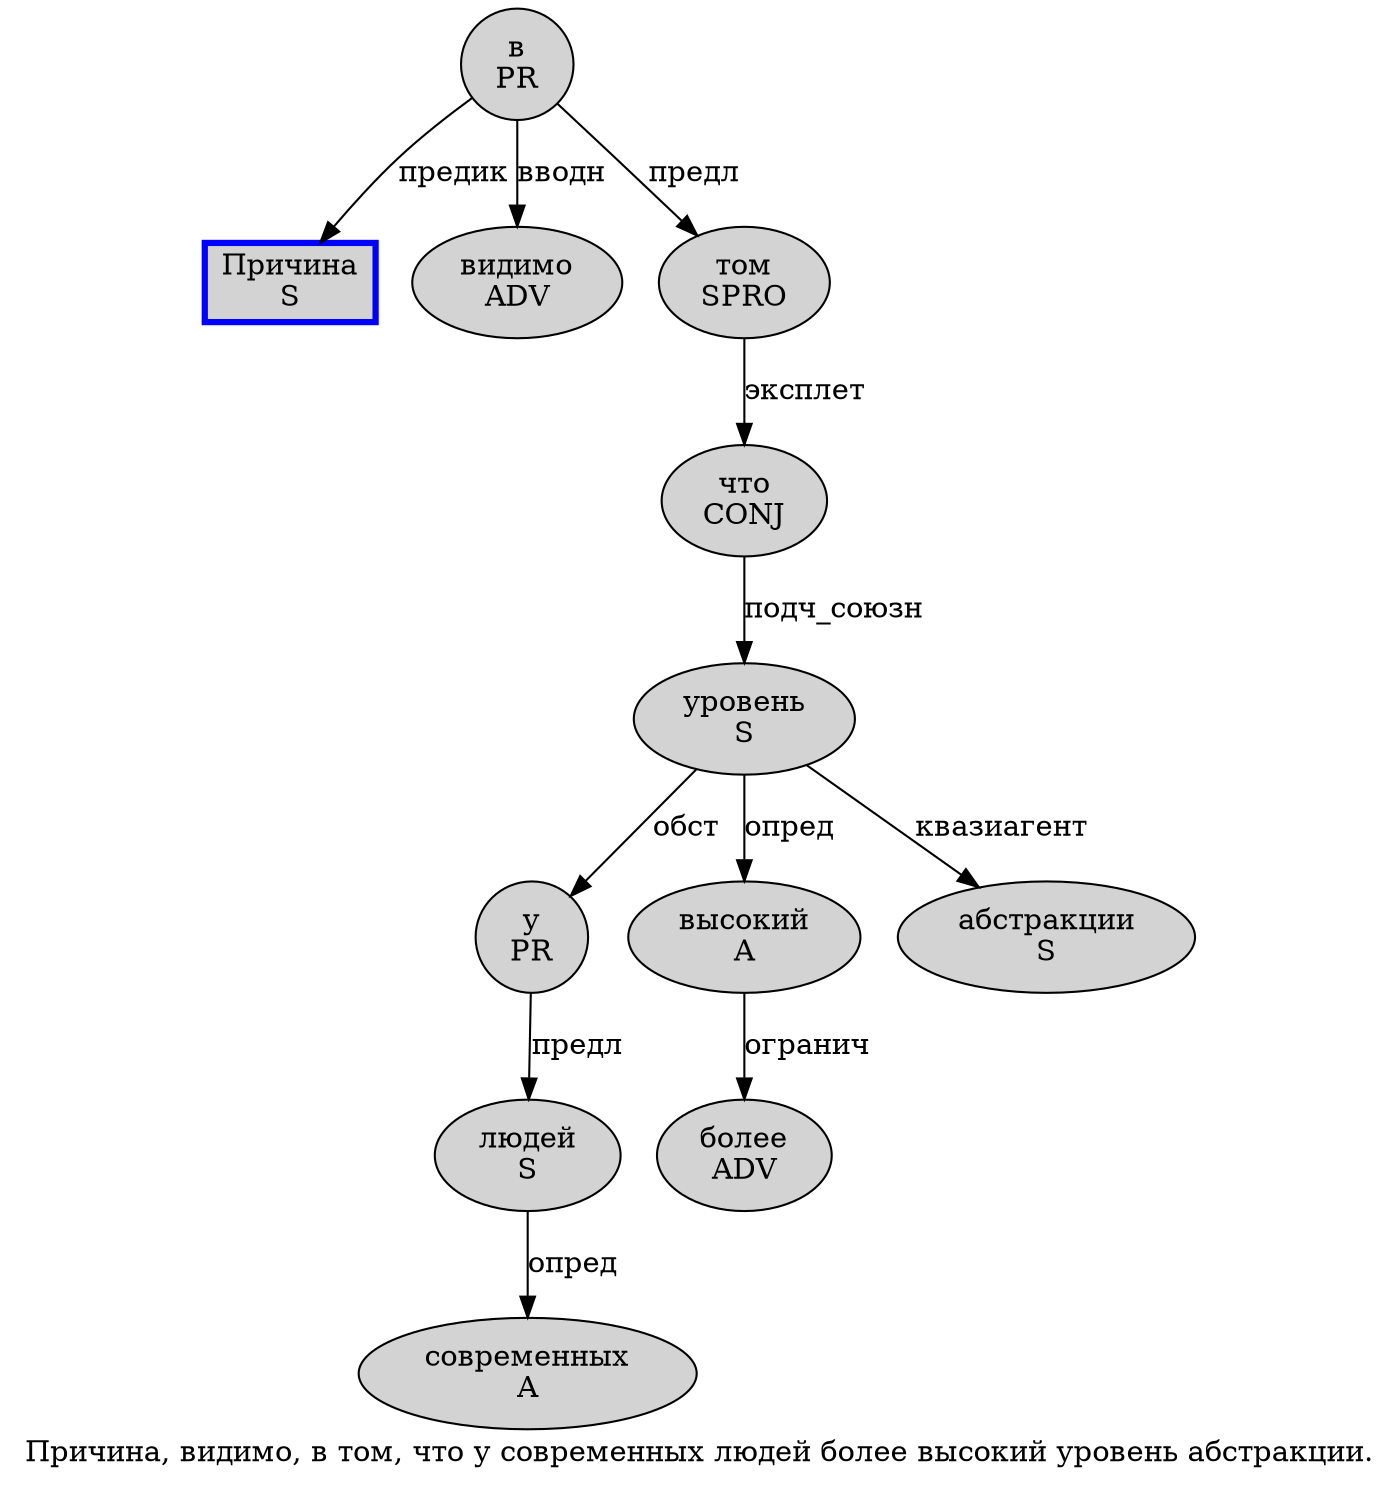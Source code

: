 digraph SENTENCE_257 {
	graph [label="Причина, видимо, в том, что у современных людей более высокий уровень абстракции."]
	node [style=filled]
		0 [label="Причина
S" color=blue fillcolor=lightgray penwidth=3 shape=box]
		2 [label="видимо
ADV" color="" fillcolor=lightgray penwidth=1 shape=ellipse]
		4 [label="в
PR" color="" fillcolor=lightgray penwidth=1 shape=ellipse]
		5 [label="том
SPRO" color="" fillcolor=lightgray penwidth=1 shape=ellipse]
		7 [label="что
CONJ" color="" fillcolor=lightgray penwidth=1 shape=ellipse]
		8 [label="у
PR" color="" fillcolor=lightgray penwidth=1 shape=ellipse]
		9 [label="современных
A" color="" fillcolor=lightgray penwidth=1 shape=ellipse]
		10 [label="людей
S" color="" fillcolor=lightgray penwidth=1 shape=ellipse]
		11 [label="более
ADV" color="" fillcolor=lightgray penwidth=1 shape=ellipse]
		12 [label="высокий
A" color="" fillcolor=lightgray penwidth=1 shape=ellipse]
		13 [label="уровень
S" color="" fillcolor=lightgray penwidth=1 shape=ellipse]
		14 [label="абстракции
S" color="" fillcolor=lightgray penwidth=1 shape=ellipse]
			5 -> 7 [label="эксплет"]
			4 -> 0 [label="предик"]
			4 -> 2 [label="вводн"]
			4 -> 5 [label="предл"]
			12 -> 11 [label="огранич"]
			8 -> 10 [label="предл"]
			13 -> 8 [label="обст"]
			13 -> 12 [label="опред"]
			13 -> 14 [label="квазиагент"]
			10 -> 9 [label="опред"]
			7 -> 13 [label="подч_союзн"]
}